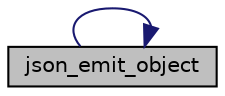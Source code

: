 digraph "json_emit_object"
{
 // INTERACTIVE_SVG=YES
 // LATEX_PDF_SIZE
  edge [fontname="Helvetica",fontsize="10",labelfontname="Helvetica",labelfontsize="10"];
  node [fontname="Helvetica",fontsize="10",shape=record];
  rankdir="LR";
  Node1 [label="json_emit_object",height=0.2,width=0.4,color="black", fillcolor="grey75", style="filled", fontcolor="black",tooltip="emits the supplied object into the supplied file, with an optional variable name."];
  Node1 -> Node1 [color="midnightblue",fontsize="10",style="solid",fontname="Helvetica"];
}
